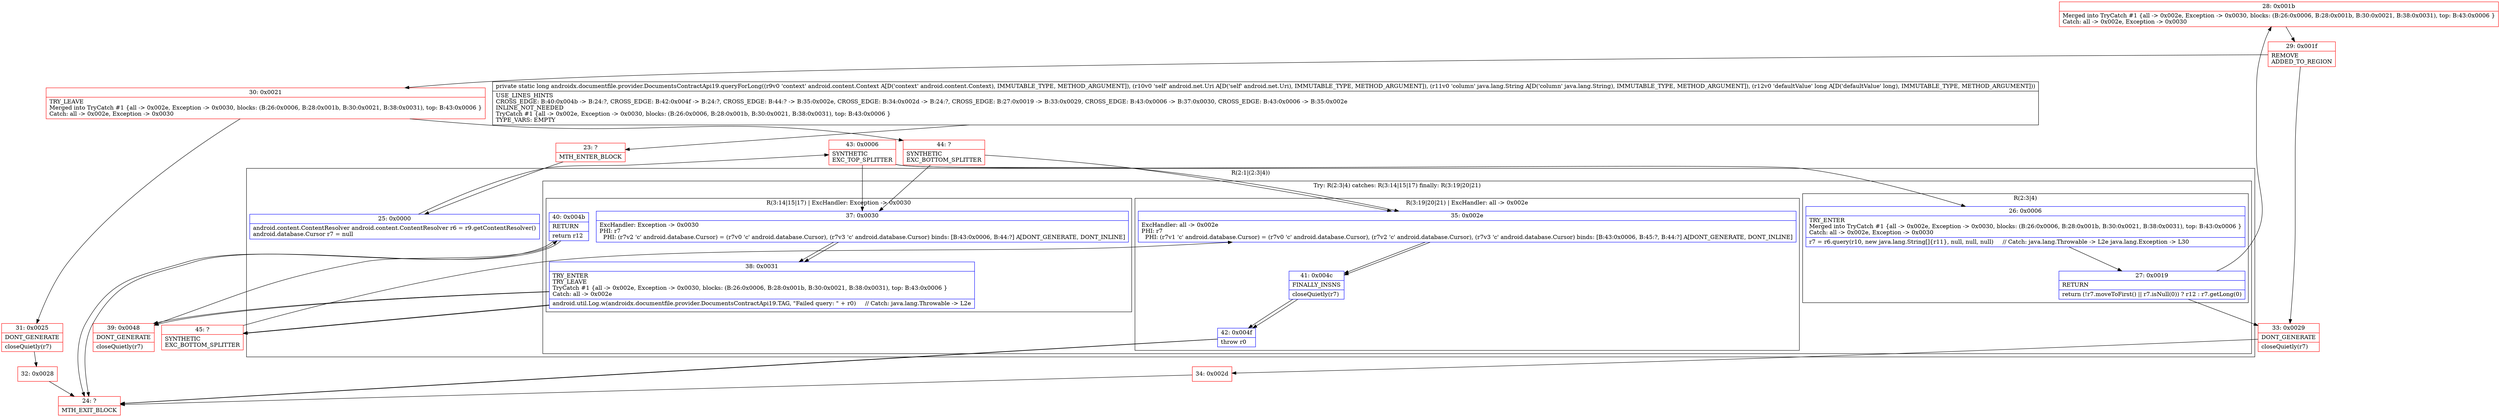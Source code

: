 digraph "CFG forandroidx.documentfile.provider.DocumentsContractApi19.queryForLong(Landroid\/content\/Context;Landroid\/net\/Uri;Ljava\/lang\/String;J)J" {
subgraph cluster_Region_743030399 {
label = "R(2:1|(2:3|4))";
node [shape=record,color=blue];
Node_25 [shape=record,label="{25\:\ 0x0000|android.content.ContentResolver android.content.ContentResolver r6 = r9.getContentResolver()\landroid.database.Cursor r7 = null\l}"];
subgraph cluster_TryCatchRegion_1435340340 {
label = "Try: R(2:3|4) catches: R(3:14|15|17) finally: R(3:19|20|21)";
node [shape=record,color=blue];
subgraph cluster_Region_2002139211 {
label = "R(2:3|4)";
node [shape=record,color=blue];
Node_26 [shape=record,label="{26\:\ 0x0006|TRY_ENTER\lMerged into TryCatch #1 \{all \-\> 0x002e, Exception \-\> 0x0030, blocks: (B:26:0x0006, B:28:0x001b, B:30:0x0021, B:38:0x0031), top: B:43:0x0006 \}\lCatch: all \-\> 0x002e, Exception \-\> 0x0030\l|r7 = r6.query(r10, new java.lang.String[]\{r11\}, null, null, null)     \/\/ Catch: java.lang.Throwable \-\> L2e java.lang.Exception \-\> L30\l}"];
Node_27 [shape=record,label="{27\:\ 0x0019|RETURN\l|return (!r7.moveToFirst() \|\| r7.isNull(0)) ? r12 : r7.getLong(0)\l}"];
}
subgraph cluster_Region_1800077394 {
label = "R(3:14|15|17) | ExcHandler: Exception \-\> 0x0030\l";
node [shape=record,color=blue];
Node_37 [shape=record,label="{37\:\ 0x0030|ExcHandler: Exception \-\> 0x0030\lPHI: r7 \l  PHI: (r7v2 'c' android.database.Cursor) = (r7v0 'c' android.database.Cursor), (r7v3 'c' android.database.Cursor) binds: [B:43:0x0006, B:44:?] A[DONT_GENERATE, DONT_INLINE]\l}"];
Node_38 [shape=record,label="{38\:\ 0x0031|TRY_ENTER\lTRY_LEAVE\lTryCatch #1 \{all \-\> 0x002e, Exception \-\> 0x0030, blocks: (B:26:0x0006, B:28:0x001b, B:30:0x0021, B:38:0x0031), top: B:43:0x0006 \}\lCatch: all \-\> 0x002e\l|android.util.Log.w(androidx.documentfile.provider.DocumentsContractApi19.TAG, \"Failed query: \" + r0)     \/\/ Catch: java.lang.Throwable \-\> L2e\l}"];
Node_40 [shape=record,label="{40\:\ 0x004b|RETURN\l|return r12\l}"];
}
subgraph cluster_Region_1985850585 {
label = "R(3:19|20|21) | ExcHandler: all \-\> 0x002e\l";
node [shape=record,color=blue];
Node_35 [shape=record,label="{35\:\ 0x002e|ExcHandler: all \-\> 0x002e\lPHI: r7 \l  PHI: (r7v1 'c' android.database.Cursor) = (r7v0 'c' android.database.Cursor), (r7v2 'c' android.database.Cursor), (r7v3 'c' android.database.Cursor) binds: [B:43:0x0006, B:45:?, B:44:?] A[DONT_GENERATE, DONT_INLINE]\l}"];
Node_41 [shape=record,label="{41\:\ 0x004c|FINALLY_INSNS\l|closeQuietly(r7)\l}"];
Node_42 [shape=record,label="{42\:\ 0x004f|throw r0\l}"];
}
}
}
subgraph cluster_Region_1800077394 {
label = "R(3:14|15|17) | ExcHandler: Exception \-\> 0x0030\l";
node [shape=record,color=blue];
Node_37 [shape=record,label="{37\:\ 0x0030|ExcHandler: Exception \-\> 0x0030\lPHI: r7 \l  PHI: (r7v2 'c' android.database.Cursor) = (r7v0 'c' android.database.Cursor), (r7v3 'c' android.database.Cursor) binds: [B:43:0x0006, B:44:?] A[DONT_GENERATE, DONT_INLINE]\l}"];
Node_38 [shape=record,label="{38\:\ 0x0031|TRY_ENTER\lTRY_LEAVE\lTryCatch #1 \{all \-\> 0x002e, Exception \-\> 0x0030, blocks: (B:26:0x0006, B:28:0x001b, B:30:0x0021, B:38:0x0031), top: B:43:0x0006 \}\lCatch: all \-\> 0x002e\l|android.util.Log.w(androidx.documentfile.provider.DocumentsContractApi19.TAG, \"Failed query: \" + r0)     \/\/ Catch: java.lang.Throwable \-\> L2e\l}"];
Node_40 [shape=record,label="{40\:\ 0x004b|RETURN\l|return r12\l}"];
}
subgraph cluster_Region_1985850585 {
label = "R(3:19|20|21) | ExcHandler: all \-\> 0x002e\l";
node [shape=record,color=blue];
Node_35 [shape=record,label="{35\:\ 0x002e|ExcHandler: all \-\> 0x002e\lPHI: r7 \l  PHI: (r7v1 'c' android.database.Cursor) = (r7v0 'c' android.database.Cursor), (r7v2 'c' android.database.Cursor), (r7v3 'c' android.database.Cursor) binds: [B:43:0x0006, B:45:?, B:44:?] A[DONT_GENERATE, DONT_INLINE]\l}"];
Node_41 [shape=record,label="{41\:\ 0x004c|FINALLY_INSNS\l|closeQuietly(r7)\l}"];
Node_42 [shape=record,label="{42\:\ 0x004f|throw r0\l}"];
}
Node_23 [shape=record,color=red,label="{23\:\ ?|MTH_ENTER_BLOCK\l}"];
Node_43 [shape=record,color=red,label="{43\:\ 0x0006|SYNTHETIC\lEXC_TOP_SPLITTER\l}"];
Node_28 [shape=record,color=red,label="{28\:\ 0x001b|Merged into TryCatch #1 \{all \-\> 0x002e, Exception \-\> 0x0030, blocks: (B:26:0x0006, B:28:0x001b, B:30:0x0021, B:38:0x0031), top: B:43:0x0006 \}\lCatch: all \-\> 0x002e, Exception \-\> 0x0030\l}"];
Node_29 [shape=record,color=red,label="{29\:\ 0x001f|REMOVE\lADDED_TO_REGION\l}"];
Node_30 [shape=record,color=red,label="{30\:\ 0x0021|TRY_LEAVE\lMerged into TryCatch #1 \{all \-\> 0x002e, Exception \-\> 0x0030, blocks: (B:26:0x0006, B:28:0x001b, B:30:0x0021, B:38:0x0031), top: B:43:0x0006 \}\lCatch: all \-\> 0x002e, Exception \-\> 0x0030\l}"];
Node_31 [shape=record,color=red,label="{31\:\ 0x0025|DONT_GENERATE\l|closeQuietly(r7)\l}"];
Node_32 [shape=record,color=red,label="{32\:\ 0x0028}"];
Node_24 [shape=record,color=red,label="{24\:\ ?|MTH_EXIT_BLOCK\l}"];
Node_44 [shape=record,color=red,label="{44\:\ ?|SYNTHETIC\lEXC_BOTTOM_SPLITTER\l}"];
Node_33 [shape=record,color=red,label="{33\:\ 0x0029|DONT_GENERATE\l|closeQuietly(r7)\l}"];
Node_34 [shape=record,color=red,label="{34\:\ 0x002d}"];
Node_39 [shape=record,color=red,label="{39\:\ 0x0048|DONT_GENERATE\l|closeQuietly(r7)\l}"];
Node_45 [shape=record,color=red,label="{45\:\ ?|SYNTHETIC\lEXC_BOTTOM_SPLITTER\l}"];
MethodNode[shape=record,label="{private static long androidx.documentfile.provider.DocumentsContractApi19.queryForLong((r9v0 'context' android.content.Context A[D('context' android.content.Context), IMMUTABLE_TYPE, METHOD_ARGUMENT]), (r10v0 'self' android.net.Uri A[D('self' android.net.Uri), IMMUTABLE_TYPE, METHOD_ARGUMENT]), (r11v0 'column' java.lang.String A[D('column' java.lang.String), IMMUTABLE_TYPE, METHOD_ARGUMENT]), (r12v0 'defaultValue' long A[D('defaultValue' long), IMMUTABLE_TYPE, METHOD_ARGUMENT]))  | USE_LINES_HINTS\lCROSS_EDGE: B:40:0x004b \-\> B:24:?, CROSS_EDGE: B:42:0x004f \-\> B:24:?, CROSS_EDGE: B:44:? \-\> B:35:0x002e, CROSS_EDGE: B:34:0x002d \-\> B:24:?, CROSS_EDGE: B:27:0x0019 \-\> B:33:0x0029, CROSS_EDGE: B:43:0x0006 \-\> B:37:0x0030, CROSS_EDGE: B:43:0x0006 \-\> B:35:0x002e\lINLINE_NOT_NEEDED\lTryCatch #1 \{all \-\> 0x002e, Exception \-\> 0x0030, blocks: (B:26:0x0006, B:28:0x001b, B:30:0x0021, B:38:0x0031), top: B:43:0x0006 \}\lTYPE_VARS: EMPTY\l}"];
MethodNode -> Node_23;Node_25 -> Node_43;
Node_26 -> Node_27;
Node_27 -> Node_28;
Node_27 -> Node_33;
Node_37 -> Node_38;
Node_38 -> Node_39;
Node_38 -> Node_45;
Node_40 -> Node_24;
Node_35 -> Node_41;
Node_41 -> Node_42;
Node_42 -> Node_24;
Node_37 -> Node_38;
Node_38 -> Node_39;
Node_38 -> Node_45;
Node_40 -> Node_24;
Node_35 -> Node_41;
Node_41 -> Node_42;
Node_42 -> Node_24;
Node_23 -> Node_25;
Node_43 -> Node_26;
Node_43 -> Node_37;
Node_43 -> Node_35;
Node_28 -> Node_29;
Node_29 -> Node_30;
Node_29 -> Node_33;
Node_30 -> Node_31;
Node_30 -> Node_44;
Node_31 -> Node_32;
Node_32 -> Node_24;
Node_44 -> Node_37;
Node_44 -> Node_35;
Node_33 -> Node_34;
Node_34 -> Node_24;
Node_39 -> Node_40;
Node_45 -> Node_35;
}

